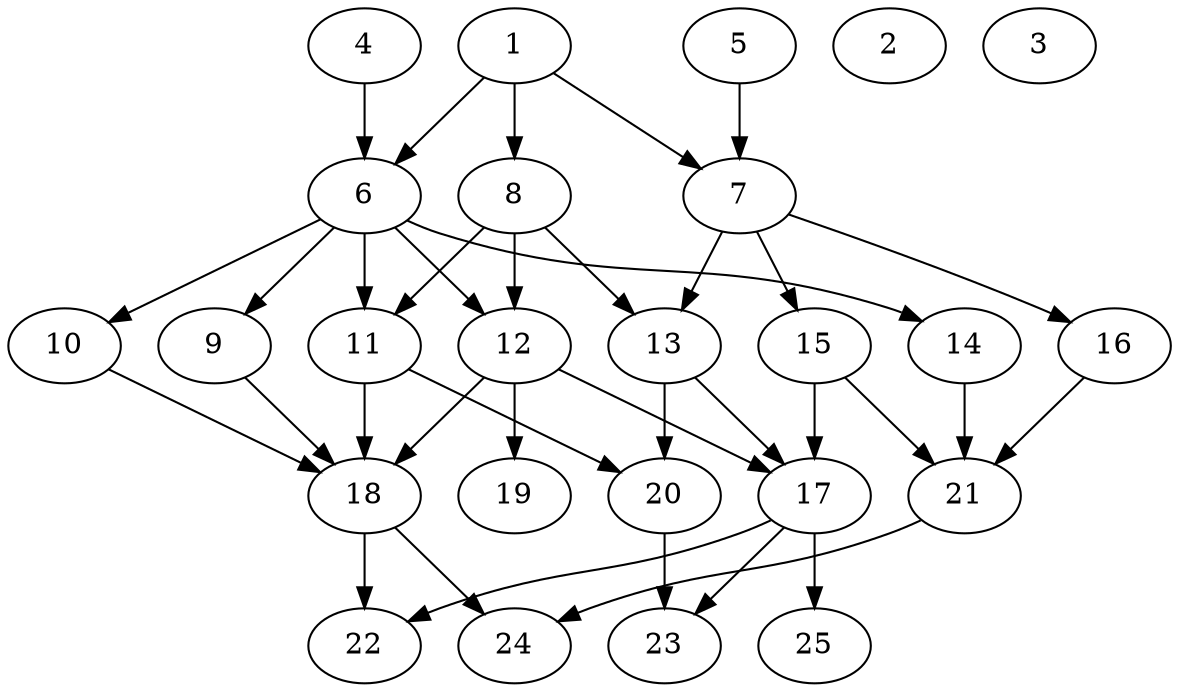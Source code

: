 // DAG (tier=2-normal, mode=compute, n=25, ccr=0.360, fat=0.612, density=0.484, regular=0.402, jump=0.136, mindata=524288, maxdata=8388608)
// DAG automatically generated by daggen at Sun Aug 24 16:33:33 2025
// /home/ermia/Project/Environments/daggen/bin/daggen --dot --ccr 0.360 --fat 0.612 --regular 0.402 --density 0.484 --jump 0.136 --mindata 524288 --maxdata 8388608 -n 25 
digraph G {
  1 [size="11764817836025182", alpha="0.20", expect_size="5882408918012591"]
  1 -> 6 [size ="247701803368448"]
  1 -> 7 [size ="247701803368448"]
  1 -> 8 [size ="247701803368448"]
  2 [size="346331753898666098688", alpha="0.13", expect_size="173165876949333049344"]
  3 [size="1018156923631442", alpha="0.16", expect_size="509078461815721"]
  4 [size="80980417183744000000", alpha="0.20", expect_size="40490208591872000000"]
  4 -> 6 [size ="149741895680000"]
  5 [size="871918119424800", alpha="0.01", expect_size="435959059712400"]
  5 -> 7 [size ="18126943027200"]
  6 [size="23303364331003672", alpha="0.00", expect_size="11651682165501836"]
  6 -> 9 [size ="480581347442688"]
  6 -> 10 [size ="480581347442688"]
  6 -> 11 [size ="480581347442688"]
  6 -> 12 [size ="480581347442688"]
  6 -> 14 [size ="480581347442688"]
  7 [size="497684837727004000256", alpha="0.00", expect_size="248842418863502000128"]
  7 -> 13 [size ="502411525357568"]
  7 -> 15 [size ="502411525357568"]
  7 -> 16 [size ="502411525357568"]
  8 [size="766495426009072", alpha="0.15", expect_size="383247713004536"]
  8 -> 11 [size ="16938621206528"]
  8 -> 12 [size ="16938621206528"]
  8 -> 13 [size ="16938621206528"]
  9 [size="171937736279404544", alpha="0.04", expect_size="85968868139702272"]
  9 -> 18 [size ="94534990036992"]
  10 [size="347840684070531520", alpha="0.13", expect_size="173920342035265760"]
  10 -> 18 [size ="160269732937728"]
  11 [size="320801105612781056", alpha="0.19", expect_size="160400552806390528"]
  11 -> 18 [size ="147060426801152"]
  11 -> 20 [size ="147060426801152"]
  12 [size="81872762258502960", alpha="0.07", expect_size="40936381129251480"]
  12 -> 17 [size ="48237884997632"]
  12 -> 18 [size ="48237884997632"]
  12 -> 19 [size ="48237884997632"]
  13 [size="2956467994494966", alpha="0.04", expect_size="1478233997247483"]
  13 -> 17 [size ="61925450842112"]
  13 -> 20 [size ="61925450842112"]
  14 [size="60561409561329664000", alpha="0.07", expect_size="30280704780664832000"]
  14 -> 21 [size ="123373145292800"]
  15 [size="10178360785331076", alpha="0.15", expect_size="5089180392665538"]
  15 -> 17 [size ="242803225395200"]
  15 -> 21 [size ="242803225395200"]
  16 [size="18698417887260966912", alpha="0.13", expect_size="9349208943630483456"]
  16 -> 21 [size ="56358560858112"]
  17 [size="8015864616230686", alpha="0.06", expect_size="4007932308115343"]
  17 -> 22 [size ="359013665472512"]
  17 -> 23 [size ="359013665472512"]
  17 -> 25 [size ="359013665472512"]
  18 [size="1208435420208506112", alpha="0.09", expect_size="604217710104253056"]
  18 -> 22 [size ="552416890060800"]
  18 -> 24 [size ="552416890060800"]
  19 [size="66275143640198152192", alpha="0.14", expect_size="33137571820099076096"]
  20 [size="14268089430729494", alpha="0.04", expect_size="7134044715364747"]
  20 -> 23 [size ="496069561548800"]
  21 [size="379280211220396", alpha="0.10", expect_size="189640105610198"]
  21 -> 24 [size ="10692463689728"]
  22 [size="175254980469456896000", alpha="0.06", expect_size="87627490234728448000"]
  23 [size="15694101617836032000", alpha="0.10", expect_size="7847050808918016000"]
  24 [size="5024512088139829", alpha="0.05", expect_size="2512256044069914"]
  25 [size="315338433779782909952", alpha="0.16", expect_size="157669216889891454976"]
}